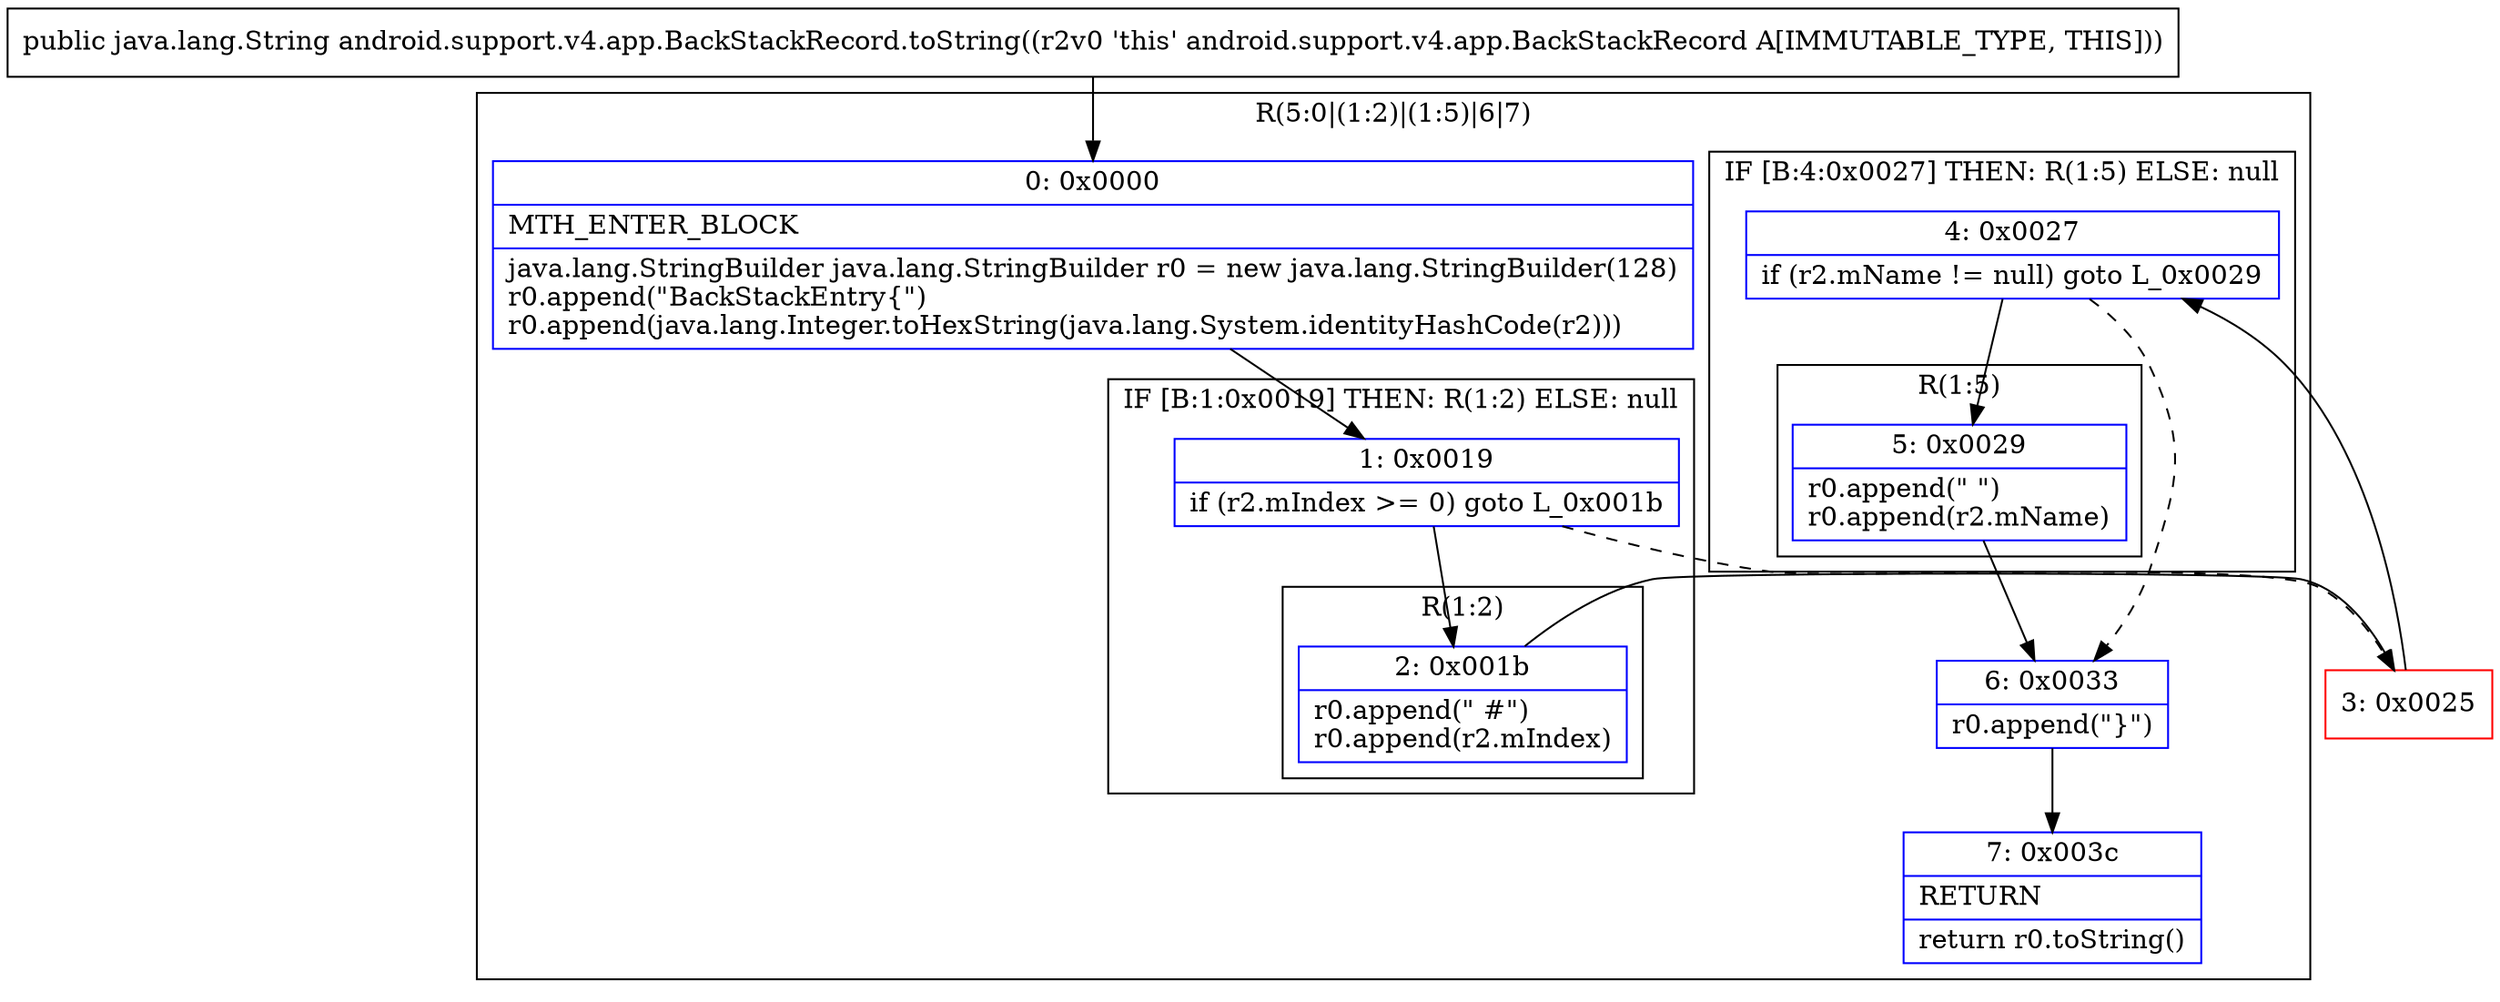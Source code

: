 digraph "CFG forandroid.support.v4.app.BackStackRecord.toString()Ljava\/lang\/String;" {
subgraph cluster_Region_498554511 {
label = "R(5:0|(1:2)|(1:5)|6|7)";
node [shape=record,color=blue];
Node_0 [shape=record,label="{0\:\ 0x0000|MTH_ENTER_BLOCK\l|java.lang.StringBuilder java.lang.StringBuilder r0 = new java.lang.StringBuilder(128)\lr0.append(\"BackStackEntry\{\")\lr0.append(java.lang.Integer.toHexString(java.lang.System.identityHashCode(r2)))\l}"];
subgraph cluster_IfRegion_1030214776 {
label = "IF [B:1:0x0019] THEN: R(1:2) ELSE: null";
node [shape=record,color=blue];
Node_1 [shape=record,label="{1\:\ 0x0019|if (r2.mIndex \>= 0) goto L_0x001b\l}"];
subgraph cluster_Region_1019737089 {
label = "R(1:2)";
node [shape=record,color=blue];
Node_2 [shape=record,label="{2\:\ 0x001b|r0.append(\" #\")\lr0.append(r2.mIndex)\l}"];
}
}
subgraph cluster_IfRegion_79776611 {
label = "IF [B:4:0x0027] THEN: R(1:5) ELSE: null";
node [shape=record,color=blue];
Node_4 [shape=record,label="{4\:\ 0x0027|if (r2.mName != null) goto L_0x0029\l}"];
subgraph cluster_Region_329856405 {
label = "R(1:5)";
node [shape=record,color=blue];
Node_5 [shape=record,label="{5\:\ 0x0029|r0.append(\" \")\lr0.append(r2.mName)\l}"];
}
}
Node_6 [shape=record,label="{6\:\ 0x0033|r0.append(\"\}\")\l}"];
Node_7 [shape=record,label="{7\:\ 0x003c|RETURN\l|return r0.toString()\l}"];
}
Node_3 [shape=record,color=red,label="{3\:\ 0x0025}"];
MethodNode[shape=record,label="{public java.lang.String android.support.v4.app.BackStackRecord.toString((r2v0 'this' android.support.v4.app.BackStackRecord A[IMMUTABLE_TYPE, THIS])) }"];
MethodNode -> Node_0;
Node_0 -> Node_1;
Node_1 -> Node_2;
Node_1 -> Node_3[style=dashed];
Node_2 -> Node_3;
Node_4 -> Node_5;
Node_4 -> Node_6[style=dashed];
Node_5 -> Node_6;
Node_6 -> Node_7;
Node_3 -> Node_4;
}

